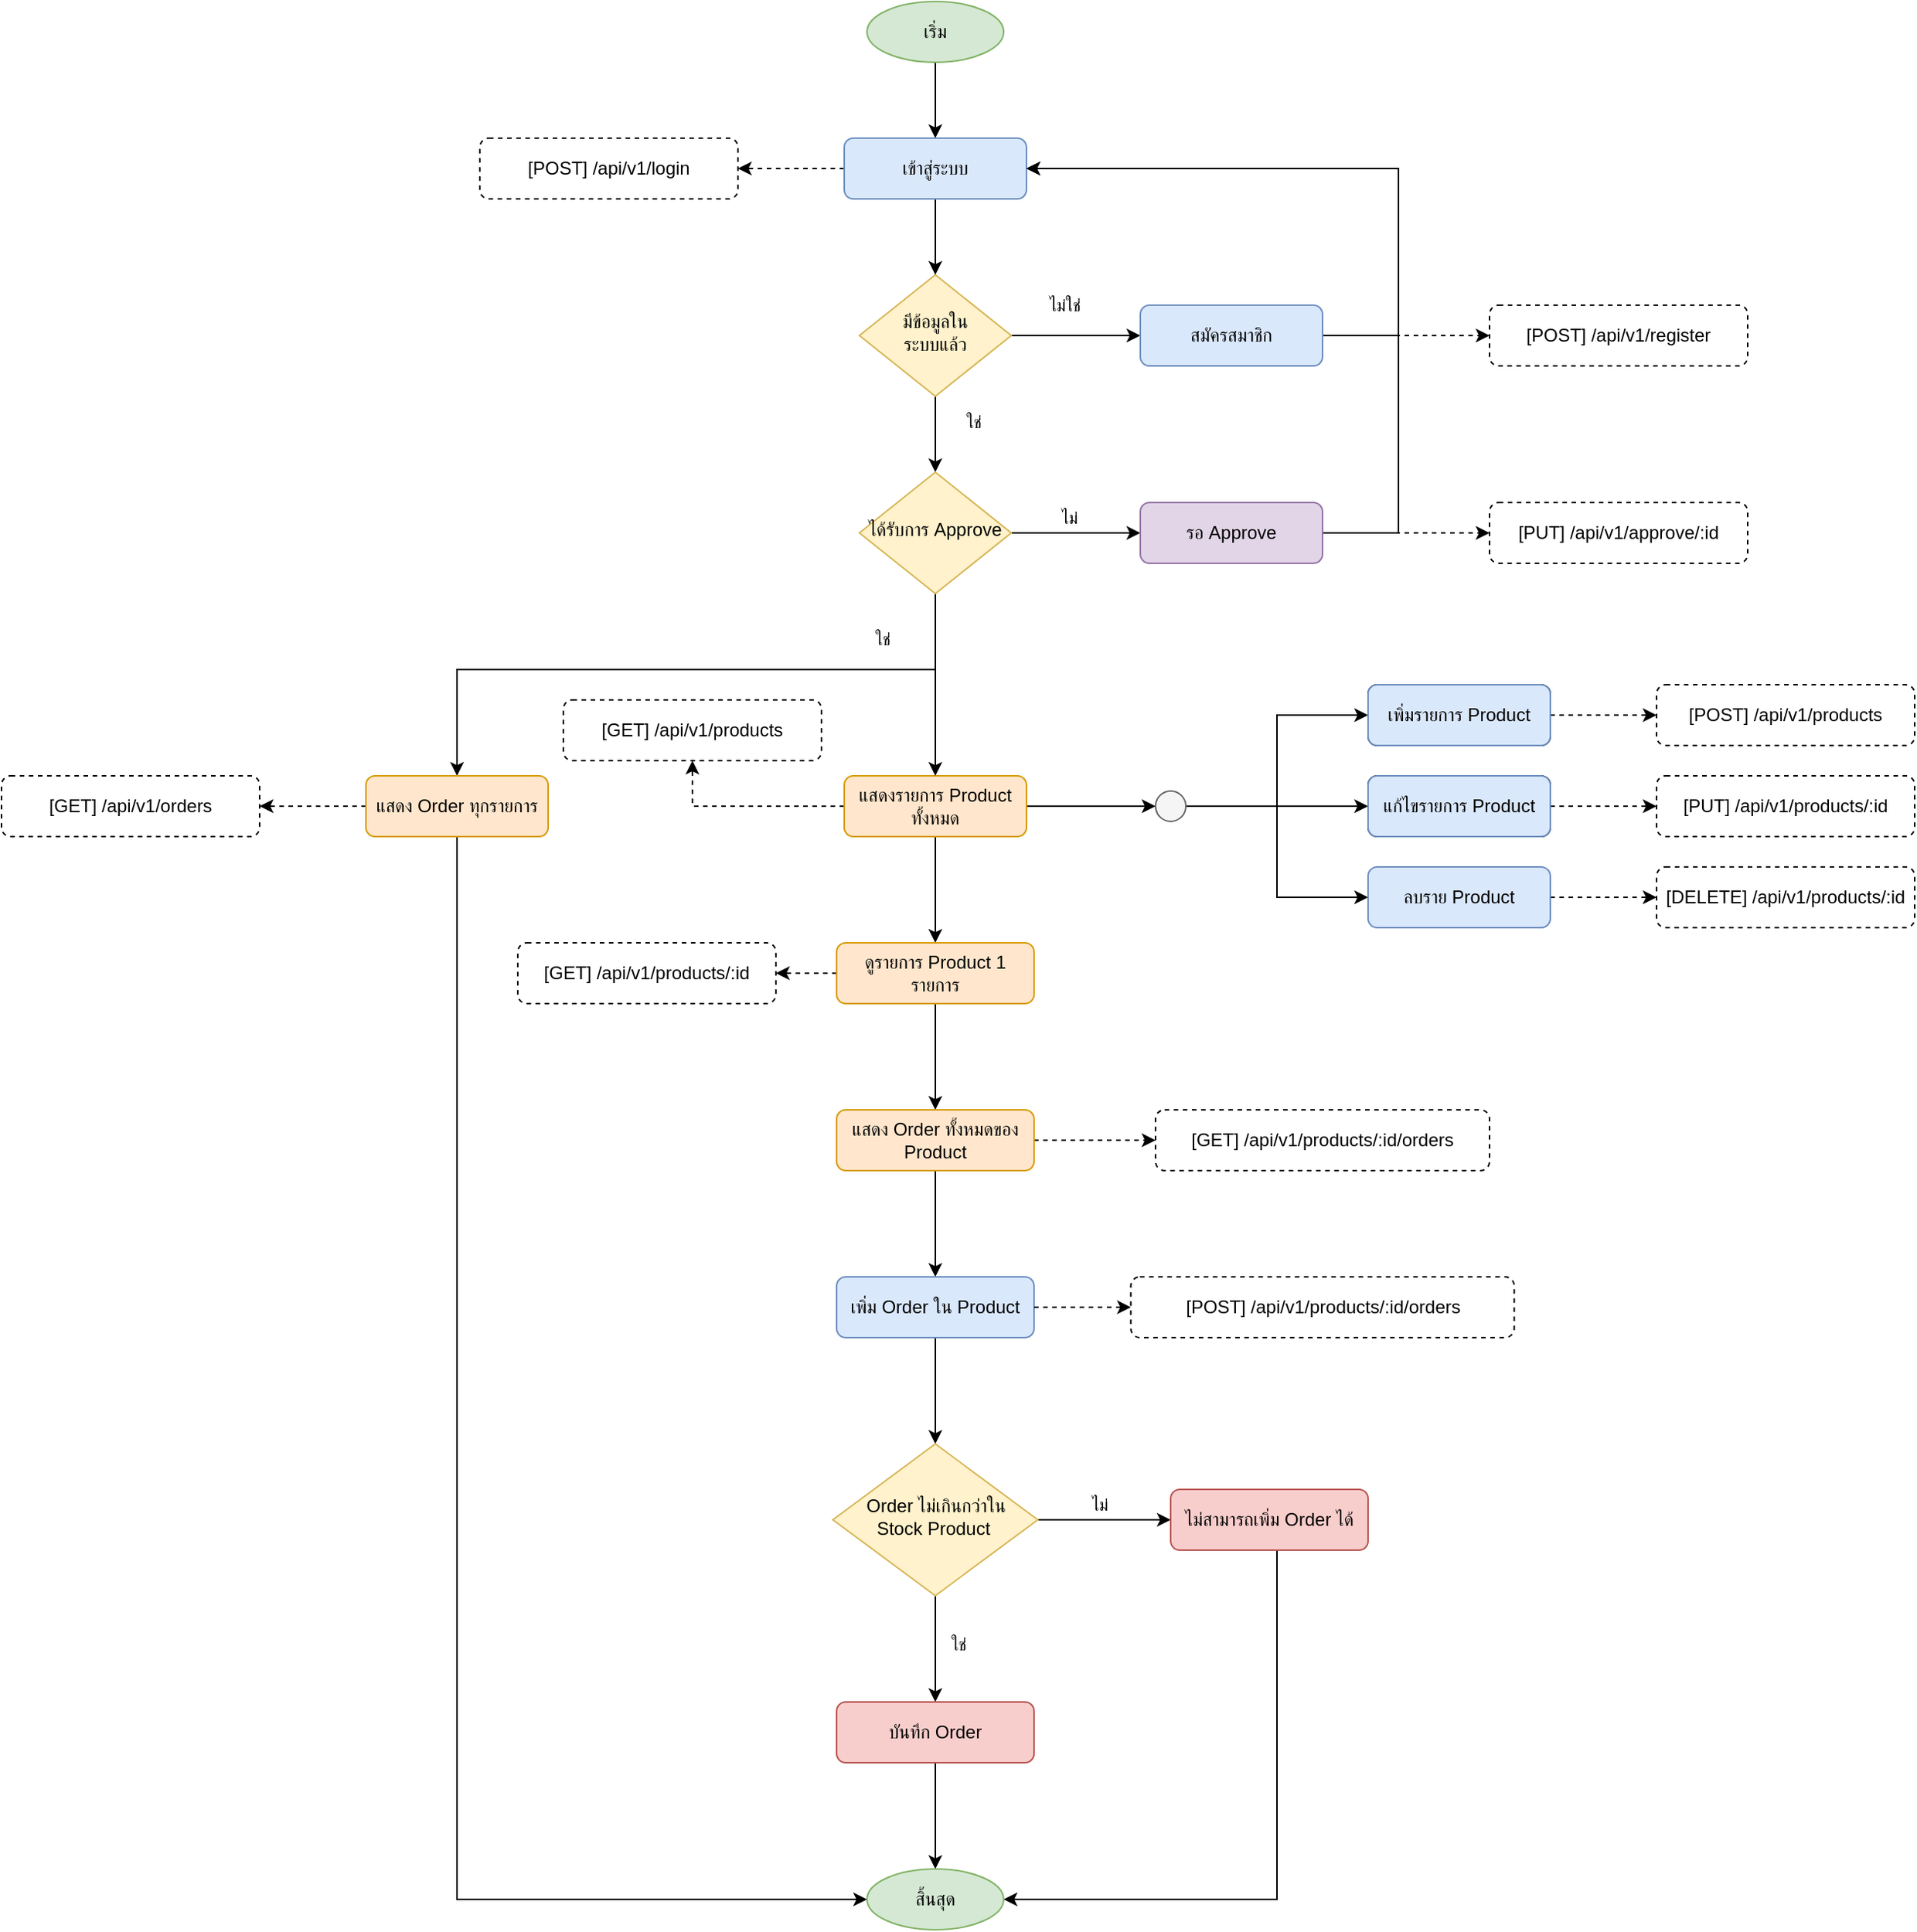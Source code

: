 <mxfile version="22.1.5" type="google">
  <diagram id="C5RBs43oDa-KdzZeNtuy" name="Page-1">
    <mxGraphModel grid="1" page="1" gridSize="10" guides="1" tooltips="1" connect="1" arrows="1" fold="1" pageScale="1" pageWidth="827" pageHeight="1169" math="0" shadow="0">
      <root>
        <mxCell id="WIyWlLk6GJQsqaUBKTNV-0" />
        <mxCell id="WIyWlLk6GJQsqaUBKTNV-1" parent="WIyWlLk6GJQsqaUBKTNV-0" />
        <mxCell id="yc3ue20r2o8cmDpV99F--3" style="edgeStyle=orthogonalEdgeStyle;rounded=0;orthogonalLoop=1;jettySize=auto;html=1;entryX=0.5;entryY=0;entryDx=0;entryDy=0;" edge="1" parent="WIyWlLk6GJQsqaUBKTNV-1" source="yc3ue20r2o8cmDpV99F--0" target="yc3ue20r2o8cmDpV99F--2">
          <mxGeometry relative="1" as="geometry" />
        </mxCell>
        <mxCell id="yc3ue20r2o8cmDpV99F--0" value="เริ่ม" style="ellipse;whiteSpace=wrap;html=1;fillColor=#d5e8d4;strokeColor=#82b366;" vertex="1" parent="WIyWlLk6GJQsqaUBKTNV-1">
          <mxGeometry x="370" y="30" width="90" height="40" as="geometry" />
        </mxCell>
        <mxCell id="yc3ue20r2o8cmDpV99F--6" style="edgeStyle=orthogonalEdgeStyle;rounded=0;orthogonalLoop=1;jettySize=auto;html=1;entryX=0.5;entryY=0;entryDx=0;entryDy=0;" edge="1" parent="WIyWlLk6GJQsqaUBKTNV-1" source="yc3ue20r2o8cmDpV99F--1" target="yc3ue20r2o8cmDpV99F--12">
          <mxGeometry relative="1" as="geometry">
            <mxPoint x="415" y="340" as="targetPoint" />
          </mxGeometry>
        </mxCell>
        <mxCell id="yc3ue20r2o8cmDpV99F--7" value="ใช่" style="edgeLabel;html=1;align=center;verticalAlign=middle;resizable=0;points=[];" connectable="0" vertex="1" parent="yc3ue20r2o8cmDpV99F--6">
          <mxGeometry x="-0.19" y="1" relative="1" as="geometry">
            <mxPoint x="24" y="-4" as="offset" />
          </mxGeometry>
        </mxCell>
        <mxCell id="yc3ue20r2o8cmDpV99F--9" style="edgeStyle=orthogonalEdgeStyle;rounded=0;orthogonalLoop=1;jettySize=auto;html=1;entryX=0;entryY=0.5;entryDx=0;entryDy=0;" edge="1" parent="WIyWlLk6GJQsqaUBKTNV-1" source="yc3ue20r2o8cmDpV99F--1" target="yc3ue20r2o8cmDpV99F--8">
          <mxGeometry relative="1" as="geometry" />
        </mxCell>
        <mxCell id="yc3ue20r2o8cmDpV99F--10" value="ไม่ใช่" style="edgeLabel;html=1;align=center;verticalAlign=middle;resizable=0;points=[];" connectable="0" vertex="1" parent="yc3ue20r2o8cmDpV99F--9">
          <mxGeometry x="-0.173" relative="1" as="geometry">
            <mxPoint y="-20" as="offset" />
          </mxGeometry>
        </mxCell>
        <mxCell id="yc3ue20r2o8cmDpV99F--1" value="มีข้อมูลใน&lt;br&gt;ระบบแล้ว" style="rhombus;whiteSpace=wrap;html=1;shadow=0;fontFamily=Helvetica;fontSize=12;align=center;strokeWidth=1;spacing=6;spacingTop=-4;fillColor=#fff2cc;strokeColor=#d6b656;" vertex="1" parent="WIyWlLk6GJQsqaUBKTNV-1">
          <mxGeometry x="365" y="210" width="100" height="80" as="geometry" />
        </mxCell>
        <mxCell id="yc3ue20r2o8cmDpV99F--4" style="edgeStyle=orthogonalEdgeStyle;rounded=0;orthogonalLoop=1;jettySize=auto;html=1;entryX=0.5;entryY=0;entryDx=0;entryDy=0;" edge="1" parent="WIyWlLk6GJQsqaUBKTNV-1" source="yc3ue20r2o8cmDpV99F--2" target="yc3ue20r2o8cmDpV99F--1">
          <mxGeometry relative="1" as="geometry" />
        </mxCell>
        <mxCell id="yc3ue20r2o8cmDpV99F--86" style="edgeStyle=orthogonalEdgeStyle;rounded=0;orthogonalLoop=1;jettySize=auto;html=1;entryX=1;entryY=0.5;entryDx=0;entryDy=0;dashed=1;" edge="1" parent="WIyWlLk6GJQsqaUBKTNV-1" source="yc3ue20r2o8cmDpV99F--2" target="yc3ue20r2o8cmDpV99F--72">
          <mxGeometry relative="1" as="geometry" />
        </mxCell>
        <mxCell id="yc3ue20r2o8cmDpV99F--2" value="เข้าสู่ระบบ" style="rounded=1;whiteSpace=wrap;html=1;fontSize=12;glass=0;strokeWidth=1;shadow=0;fillColor=#dae8fc;strokeColor=#6c8ebf;" vertex="1" parent="WIyWlLk6GJQsqaUBKTNV-1">
          <mxGeometry x="355" y="120" width="120" height="40" as="geometry" />
        </mxCell>
        <mxCell id="yc3ue20r2o8cmDpV99F--30" style="edgeStyle=orthogonalEdgeStyle;rounded=0;orthogonalLoop=1;jettySize=auto;html=1;entryX=0;entryY=0.5;entryDx=0;entryDy=0;" edge="1" parent="WIyWlLk6GJQsqaUBKTNV-1" source="yc3ue20r2o8cmDpV99F--5" target="yc3ue20r2o8cmDpV99F--31">
          <mxGeometry relative="1" as="geometry">
            <mxPoint x="530" y="560" as="targetPoint" />
          </mxGeometry>
        </mxCell>
        <mxCell id="yc3ue20r2o8cmDpV99F--41" style="edgeStyle=orthogonalEdgeStyle;rounded=0;orthogonalLoop=1;jettySize=auto;html=1;entryX=0.5;entryY=0;entryDx=0;entryDy=0;" edge="1" parent="WIyWlLk6GJQsqaUBKTNV-1" source="yc3ue20r2o8cmDpV99F--5" target="yc3ue20r2o8cmDpV99F--40">
          <mxGeometry relative="1" as="geometry" />
        </mxCell>
        <mxCell id="yc3ue20r2o8cmDpV99F--90" style="edgeStyle=orthogonalEdgeStyle;rounded=0;orthogonalLoop=1;jettySize=auto;html=1;entryX=0.5;entryY=1;entryDx=0;entryDy=0;dashed=1;" edge="1" parent="WIyWlLk6GJQsqaUBKTNV-1" source="yc3ue20r2o8cmDpV99F--5" target="yc3ue20r2o8cmDpV99F--88">
          <mxGeometry relative="1" as="geometry" />
        </mxCell>
        <mxCell id="yc3ue20r2o8cmDpV99F--5" value="แสดงรายการ Product ทั้งหมด" style="rounded=1;whiteSpace=wrap;html=1;fontSize=12;glass=0;strokeWidth=1;shadow=0;fillColor=#ffe6cc;strokeColor=#d79b00;" vertex="1" parent="WIyWlLk6GJQsqaUBKTNV-1">
          <mxGeometry x="355" y="540" width="120" height="40" as="geometry" />
        </mxCell>
        <mxCell id="yc3ue20r2o8cmDpV99F--11" style="edgeStyle=orthogonalEdgeStyle;rounded=0;orthogonalLoop=1;jettySize=auto;html=1;entryX=1;entryY=0.5;entryDx=0;entryDy=0;" edge="1" parent="WIyWlLk6GJQsqaUBKTNV-1" source="yc3ue20r2o8cmDpV99F--8" target="yc3ue20r2o8cmDpV99F--2">
          <mxGeometry relative="1" as="geometry">
            <Array as="points">
              <mxPoint x="720" y="250" />
              <mxPoint x="720" y="140" />
            </Array>
          </mxGeometry>
        </mxCell>
        <mxCell id="yc3ue20r2o8cmDpV99F--85" style="edgeStyle=orthogonalEdgeStyle;rounded=0;orthogonalLoop=1;jettySize=auto;html=1;entryX=0;entryY=0.5;entryDx=0;entryDy=0;dashed=1;" edge="1" parent="WIyWlLk6GJQsqaUBKTNV-1" source="yc3ue20r2o8cmDpV99F--8" target="yc3ue20r2o8cmDpV99F--75">
          <mxGeometry relative="1" as="geometry" />
        </mxCell>
        <mxCell id="yc3ue20r2o8cmDpV99F--8" value="สมัครสมาชิก" style="rounded=1;whiteSpace=wrap;html=1;fontSize=12;glass=0;strokeWidth=1;shadow=0;fillColor=#dae8fc;strokeColor=#6c8ebf;" vertex="1" parent="WIyWlLk6GJQsqaUBKTNV-1">
          <mxGeometry x="550" y="230" width="120" height="40" as="geometry" />
        </mxCell>
        <mxCell id="yc3ue20r2o8cmDpV99F--13" style="edgeStyle=orthogonalEdgeStyle;rounded=0;orthogonalLoop=1;jettySize=auto;html=1;entryX=0.5;entryY=0;entryDx=0;entryDy=0;exitX=0.5;exitY=1;exitDx=0;exitDy=0;" edge="1" parent="WIyWlLk6GJQsqaUBKTNV-1" source="yc3ue20r2o8cmDpV99F--12" target="yc3ue20r2o8cmDpV99F--5">
          <mxGeometry relative="1" as="geometry">
            <mxPoint x="415" y="470" as="sourcePoint" />
          </mxGeometry>
        </mxCell>
        <mxCell id="yc3ue20r2o8cmDpV99F--14" value="ใช่" style="edgeLabel;html=1;align=center;verticalAlign=middle;resizable=0;points=[];" connectable="0" vertex="1" parent="yc3ue20r2o8cmDpV99F--13">
          <mxGeometry x="-0.249" y="1" relative="1" as="geometry">
            <mxPoint x="-36" y="-15" as="offset" />
          </mxGeometry>
        </mxCell>
        <mxCell id="yc3ue20r2o8cmDpV99F--19" style="edgeStyle=orthogonalEdgeStyle;rounded=0;orthogonalLoop=1;jettySize=auto;html=1;entryX=0;entryY=0.5;entryDx=0;entryDy=0;" edge="1" parent="WIyWlLk6GJQsqaUBKTNV-1" source="yc3ue20r2o8cmDpV99F--12" target="yc3ue20r2o8cmDpV99F--17">
          <mxGeometry relative="1" as="geometry" />
        </mxCell>
        <mxCell id="yc3ue20r2o8cmDpV99F--20" value="ไม่" style="edgeLabel;html=1;align=center;verticalAlign=middle;resizable=0;points=[];" connectable="0" vertex="1" parent="yc3ue20r2o8cmDpV99F--19">
          <mxGeometry x="-0.114" y="1" relative="1" as="geometry">
            <mxPoint y="-9" as="offset" />
          </mxGeometry>
        </mxCell>
        <mxCell id="yc3ue20r2o8cmDpV99F--46" style="edgeStyle=orthogonalEdgeStyle;rounded=0;orthogonalLoop=1;jettySize=auto;html=1;entryX=0.5;entryY=0;entryDx=0;entryDy=0;" edge="1" parent="WIyWlLk6GJQsqaUBKTNV-1" source="yc3ue20r2o8cmDpV99F--12" target="yc3ue20r2o8cmDpV99F--45">
          <mxGeometry relative="1" as="geometry">
            <Array as="points">
              <mxPoint x="415" y="470" />
              <mxPoint x="100" y="470" />
            </Array>
          </mxGeometry>
        </mxCell>
        <mxCell id="yc3ue20r2o8cmDpV99F--12" value="ได้รับการ Approve" style="rhombus;whiteSpace=wrap;html=1;shadow=0;fontFamily=Helvetica;fontSize=12;align=center;strokeWidth=1;spacing=6;spacingTop=-4;fillColor=#fff2cc;strokeColor=#d6b656;" vertex="1" parent="WIyWlLk6GJQsqaUBKTNV-1">
          <mxGeometry x="365" y="340" width="100" height="80" as="geometry" />
        </mxCell>
        <mxCell id="yc3ue20r2o8cmDpV99F--21" style="edgeStyle=orthogonalEdgeStyle;rounded=0;orthogonalLoop=1;jettySize=auto;html=1;entryX=1;entryY=0.5;entryDx=0;entryDy=0;" edge="1" parent="WIyWlLk6GJQsqaUBKTNV-1" source="yc3ue20r2o8cmDpV99F--17" target="yc3ue20r2o8cmDpV99F--2">
          <mxGeometry relative="1" as="geometry">
            <Array as="points">
              <mxPoint x="720" y="380" />
              <mxPoint x="720" y="140" />
            </Array>
          </mxGeometry>
        </mxCell>
        <mxCell id="yc3ue20r2o8cmDpV99F--84" style="edgeStyle=orthogonalEdgeStyle;rounded=0;orthogonalLoop=1;jettySize=auto;html=1;entryX=0;entryY=0.5;entryDx=0;entryDy=0;dashed=1;" edge="1" parent="WIyWlLk6GJQsqaUBKTNV-1" source="yc3ue20r2o8cmDpV99F--17" target="yc3ue20r2o8cmDpV99F--76">
          <mxGeometry relative="1" as="geometry" />
        </mxCell>
        <mxCell id="yc3ue20r2o8cmDpV99F--17" value="รอ Approve" style="rounded=1;whiteSpace=wrap;html=1;fontSize=12;glass=0;strokeWidth=1;shadow=0;fillColor=#e1d5e7;strokeColor=#9673a6;" vertex="1" parent="WIyWlLk6GJQsqaUBKTNV-1">
          <mxGeometry x="550" y="360" width="120" height="40" as="geometry" />
        </mxCell>
        <mxCell id="yc3ue20r2o8cmDpV99F--36" style="edgeStyle=orthogonalEdgeStyle;rounded=0;orthogonalLoop=1;jettySize=auto;html=1;entryX=0;entryY=0.5;entryDx=0;entryDy=0;" edge="1" parent="WIyWlLk6GJQsqaUBKTNV-1" source="yc3ue20r2o8cmDpV99F--31" target="yc3ue20r2o8cmDpV99F--32">
          <mxGeometry relative="1" as="geometry" />
        </mxCell>
        <mxCell id="yc3ue20r2o8cmDpV99F--37" style="edgeStyle=orthogonalEdgeStyle;rounded=0;orthogonalLoop=1;jettySize=auto;html=1;entryX=0;entryY=0.5;entryDx=0;entryDy=0;" edge="1" parent="WIyWlLk6GJQsqaUBKTNV-1" source="yc3ue20r2o8cmDpV99F--31" target="yc3ue20r2o8cmDpV99F--33">
          <mxGeometry relative="1" as="geometry" />
        </mxCell>
        <mxCell id="yc3ue20r2o8cmDpV99F--38" style="edgeStyle=orthogonalEdgeStyle;rounded=0;orthogonalLoop=1;jettySize=auto;html=1;entryX=0;entryY=0.5;entryDx=0;entryDy=0;" edge="1" parent="WIyWlLk6GJQsqaUBKTNV-1" source="yc3ue20r2o8cmDpV99F--31" target="yc3ue20r2o8cmDpV99F--34">
          <mxGeometry relative="1" as="geometry" />
        </mxCell>
        <mxCell id="yc3ue20r2o8cmDpV99F--31" value="" style="ellipse;whiteSpace=wrap;html=1;aspect=fixed;fillColor=#f5f5f5;fontColor=#333333;strokeColor=#666666;" vertex="1" parent="WIyWlLk6GJQsqaUBKTNV-1">
          <mxGeometry x="560" y="550" width="20" height="20" as="geometry" />
        </mxCell>
        <mxCell id="yc3ue20r2o8cmDpV99F--32" value="เพิ่มรายการ Product" style="rounded=1;whiteSpace=wrap;html=1;fontSize=12;glass=0;strokeWidth=1;shadow=0;" vertex="1" parent="WIyWlLk6GJQsqaUBKTNV-1">
          <mxGeometry x="700" y="480" width="120" height="40" as="geometry" />
        </mxCell>
        <mxCell id="yc3ue20r2o8cmDpV99F--33" value="แก้ไขรายการ Product" style="rounded=1;whiteSpace=wrap;html=1;fontSize=12;glass=0;strokeWidth=1;shadow=0;" vertex="1" parent="WIyWlLk6GJQsqaUBKTNV-1">
          <mxGeometry x="700" y="540" width="120" height="40" as="geometry" />
        </mxCell>
        <mxCell id="yc3ue20r2o8cmDpV99F--83" style="edgeStyle=orthogonalEdgeStyle;rounded=0;orthogonalLoop=1;jettySize=auto;html=1;entryX=0;entryY=0.5;entryDx=0;entryDy=0;dashed=1;" edge="1" parent="WIyWlLk6GJQsqaUBKTNV-1" source="yc3ue20r2o8cmDpV99F--34" target="yc3ue20r2o8cmDpV99F--80">
          <mxGeometry relative="1" as="geometry" />
        </mxCell>
        <mxCell id="yc3ue20r2o8cmDpV99F--34" value="ลบราย Product" style="rounded=1;whiteSpace=wrap;html=1;fontSize=12;glass=0;strokeWidth=1;shadow=0;fillColor=#dae8fc;strokeColor=#6c8ebf;" vertex="1" parent="WIyWlLk6GJQsqaUBKTNV-1">
          <mxGeometry x="700" y="600" width="120" height="40" as="geometry" />
        </mxCell>
        <mxCell id="yc3ue20r2o8cmDpV99F--43" style="edgeStyle=orthogonalEdgeStyle;rounded=0;orthogonalLoop=1;jettySize=auto;html=1;entryX=0.5;entryY=0;entryDx=0;entryDy=0;" edge="1" parent="WIyWlLk6GJQsqaUBKTNV-1" source="yc3ue20r2o8cmDpV99F--40" target="yc3ue20r2o8cmDpV99F--42">
          <mxGeometry relative="1" as="geometry" />
        </mxCell>
        <mxCell id="yc3ue20r2o8cmDpV99F--92" style="edgeStyle=orthogonalEdgeStyle;rounded=0;orthogonalLoop=1;jettySize=auto;html=1;entryX=1;entryY=0.5;entryDx=0;entryDy=0;dashed=1;" edge="1" parent="WIyWlLk6GJQsqaUBKTNV-1" source="yc3ue20r2o8cmDpV99F--40" target="yc3ue20r2o8cmDpV99F--91">
          <mxGeometry relative="1" as="geometry" />
        </mxCell>
        <mxCell id="yc3ue20r2o8cmDpV99F--40" value="ดูรายการ Product 1 รายการ" style="rounded=1;whiteSpace=wrap;html=1;fontSize=12;glass=0;strokeWidth=1;shadow=0;fillColor=#ffe6cc;strokeColor=#d79b00;" vertex="1" parent="WIyWlLk6GJQsqaUBKTNV-1">
          <mxGeometry x="350" y="650" width="130" height="40" as="geometry" />
        </mxCell>
        <mxCell id="yc3ue20r2o8cmDpV99F--57" style="edgeStyle=orthogonalEdgeStyle;rounded=0;orthogonalLoop=1;jettySize=auto;html=1;entryX=0.5;entryY=0;entryDx=0;entryDy=0;" edge="1" parent="WIyWlLk6GJQsqaUBKTNV-1" source="yc3ue20r2o8cmDpV99F--42" target="yc3ue20r2o8cmDpV99F--47">
          <mxGeometry relative="1" as="geometry" />
        </mxCell>
        <mxCell id="yc3ue20r2o8cmDpV99F--95" style="edgeStyle=orthogonalEdgeStyle;rounded=0;orthogonalLoop=1;jettySize=auto;html=1;entryX=0;entryY=0.5;entryDx=0;entryDy=0;dashed=1;" edge="1" parent="WIyWlLk6GJQsqaUBKTNV-1" source="yc3ue20r2o8cmDpV99F--42" target="yc3ue20r2o8cmDpV99F--93">
          <mxGeometry relative="1" as="geometry" />
        </mxCell>
        <mxCell id="yc3ue20r2o8cmDpV99F--42" value="แสดง Order ทั้งหมดของ Product" style="rounded=1;whiteSpace=wrap;html=1;fontSize=12;glass=0;strokeWidth=1;shadow=0;fillColor=#ffe6cc;strokeColor=#d79b00;" vertex="1" parent="WIyWlLk6GJQsqaUBKTNV-1">
          <mxGeometry x="350" y="760" width="130" height="40" as="geometry" />
        </mxCell>
        <mxCell id="yc3ue20r2o8cmDpV99F--69" style="edgeStyle=orthogonalEdgeStyle;rounded=0;orthogonalLoop=1;jettySize=auto;html=1;entryX=0;entryY=0.5;entryDx=0;entryDy=0;" edge="1" parent="WIyWlLk6GJQsqaUBKTNV-1" source="yc3ue20r2o8cmDpV99F--45" target="yc3ue20r2o8cmDpV99F--66">
          <mxGeometry relative="1" as="geometry">
            <Array as="points">
              <mxPoint x="100" y="1280" />
            </Array>
          </mxGeometry>
        </mxCell>
        <mxCell id="yc3ue20r2o8cmDpV99F--89" style="edgeStyle=orthogonalEdgeStyle;rounded=0;orthogonalLoop=1;jettySize=auto;html=1;entryX=1;entryY=0.5;entryDx=0;entryDy=0;dashed=1;" edge="1" parent="WIyWlLk6GJQsqaUBKTNV-1" source="yc3ue20r2o8cmDpV99F--45" target="yc3ue20r2o8cmDpV99F--87">
          <mxGeometry relative="1" as="geometry" />
        </mxCell>
        <mxCell id="yc3ue20r2o8cmDpV99F--45" value="แสดง Order ทุกรายการ" style="rounded=1;whiteSpace=wrap;html=1;fontSize=12;glass=0;strokeWidth=1;shadow=0;fillColor=#ffe6cc;strokeColor=#d79b00;" vertex="1" parent="WIyWlLk6GJQsqaUBKTNV-1">
          <mxGeometry x="40" y="540" width="120" height="40" as="geometry" />
        </mxCell>
        <mxCell id="yc3ue20r2o8cmDpV99F--59" style="edgeStyle=orthogonalEdgeStyle;rounded=0;orthogonalLoop=1;jettySize=auto;html=1;entryX=0.5;entryY=0;entryDx=0;entryDy=0;" edge="1" parent="WIyWlLk6GJQsqaUBKTNV-1" source="yc3ue20r2o8cmDpV99F--47" target="yc3ue20r2o8cmDpV99F--56">
          <mxGeometry relative="1" as="geometry" />
        </mxCell>
        <mxCell id="yc3ue20r2o8cmDpV99F--47" value="เพิ่ม Order ใน Product" style="rounded=1;whiteSpace=wrap;html=1;fontSize=12;glass=0;strokeWidth=1;shadow=0;fillColor=#dae8fc;strokeColor=#6c8ebf;" vertex="1" parent="WIyWlLk6GJQsqaUBKTNV-1">
          <mxGeometry x="350" y="870" width="130" height="40" as="geometry" />
        </mxCell>
        <mxCell id="yc3ue20r2o8cmDpV99F--61" style="edgeStyle=orthogonalEdgeStyle;rounded=0;orthogonalLoop=1;jettySize=auto;html=1;entryX=0;entryY=0.5;entryDx=0;entryDy=0;" edge="1" parent="WIyWlLk6GJQsqaUBKTNV-1" source="yc3ue20r2o8cmDpV99F--56" target="yc3ue20r2o8cmDpV99F--60">
          <mxGeometry relative="1" as="geometry" />
        </mxCell>
        <mxCell id="yc3ue20r2o8cmDpV99F--71" value="ไม่" style="edgeLabel;html=1;align=center;verticalAlign=middle;resizable=0;points=[];" connectable="0" vertex="1" parent="yc3ue20r2o8cmDpV99F--61">
          <mxGeometry x="-0.074" relative="1" as="geometry">
            <mxPoint y="-10" as="offset" />
          </mxGeometry>
        </mxCell>
        <mxCell id="yc3ue20r2o8cmDpV99F--65" style="edgeStyle=orthogonalEdgeStyle;rounded=0;orthogonalLoop=1;jettySize=auto;html=1;entryX=0.5;entryY=0;entryDx=0;entryDy=0;" edge="1" parent="WIyWlLk6GJQsqaUBKTNV-1" source="yc3ue20r2o8cmDpV99F--56" target="yc3ue20r2o8cmDpV99F--64">
          <mxGeometry relative="1" as="geometry" />
        </mxCell>
        <mxCell id="yc3ue20r2o8cmDpV99F--70" value="ใช่" style="edgeLabel;html=1;align=center;verticalAlign=middle;resizable=0;points=[];" connectable="0" vertex="1" parent="yc3ue20r2o8cmDpV99F--65">
          <mxGeometry x="-0.081" relative="1" as="geometry">
            <mxPoint x="15" as="offset" />
          </mxGeometry>
        </mxCell>
        <mxCell id="yc3ue20r2o8cmDpV99F--56" value="Order ไม่เกินกว่าใน &lt;br&gt;Stock Product&amp;nbsp;" style="rhombus;whiteSpace=wrap;html=1;shadow=0;fontFamily=Helvetica;fontSize=12;align=center;strokeWidth=1;spacing=6;spacingTop=-4;fillColor=#fff2cc;strokeColor=#d6b656;" vertex="1" parent="WIyWlLk6GJQsqaUBKTNV-1">
          <mxGeometry x="347.5" y="980" width="135" height="100" as="geometry" />
        </mxCell>
        <mxCell id="yc3ue20r2o8cmDpV99F--67" style="edgeStyle=orthogonalEdgeStyle;rounded=0;orthogonalLoop=1;jettySize=auto;html=1;entryX=1;entryY=0.5;entryDx=0;entryDy=0;" edge="1" parent="WIyWlLk6GJQsqaUBKTNV-1" source="yc3ue20r2o8cmDpV99F--60" target="yc3ue20r2o8cmDpV99F--66">
          <mxGeometry relative="1" as="geometry">
            <Array as="points">
              <mxPoint x="640" y="1280" />
            </Array>
          </mxGeometry>
        </mxCell>
        <mxCell id="yc3ue20r2o8cmDpV99F--60" value="ไม่สามารถเพิ่ม Order ได้" style="rounded=1;whiteSpace=wrap;html=1;fontSize=12;glass=0;strokeWidth=1;shadow=0;fillColor=#f8cecc;strokeColor=#b85450;" vertex="1" parent="WIyWlLk6GJQsqaUBKTNV-1">
          <mxGeometry x="570" y="1010" width="130" height="40" as="geometry" />
        </mxCell>
        <mxCell id="yc3ue20r2o8cmDpV99F--68" style="edgeStyle=orthogonalEdgeStyle;rounded=0;orthogonalLoop=1;jettySize=auto;html=1;entryX=0.5;entryY=0;entryDx=0;entryDy=0;" edge="1" parent="WIyWlLk6GJQsqaUBKTNV-1" source="yc3ue20r2o8cmDpV99F--64" target="yc3ue20r2o8cmDpV99F--66">
          <mxGeometry relative="1" as="geometry" />
        </mxCell>
        <mxCell id="hpOHP29Kz4U3IoSEyMz3-1" style="edgeStyle=orthogonalEdgeStyle;rounded=0;orthogonalLoop=1;jettySize=auto;html=1;entryX=0;entryY=0.5;entryDx=0;entryDy=0;dashed=1;exitX=1;exitY=0.5;exitDx=0;exitDy=0;" edge="1" parent="WIyWlLk6GJQsqaUBKTNV-1" source="yc3ue20r2o8cmDpV99F--47" target="hpOHP29Kz4U3IoSEyMz3-0">
          <mxGeometry relative="1" as="geometry">
            <Array as="points">
              <mxPoint x="520" y="890" />
              <mxPoint x="520" y="890" />
            </Array>
          </mxGeometry>
        </mxCell>
        <mxCell id="yc3ue20r2o8cmDpV99F--64" value="บันทึก Order" style="rounded=1;whiteSpace=wrap;html=1;fontSize=12;glass=0;strokeWidth=1;shadow=0;fillColor=#f8cecc;strokeColor=#b85450;" vertex="1" parent="WIyWlLk6GJQsqaUBKTNV-1">
          <mxGeometry x="350" y="1150" width="130" height="40" as="geometry" />
        </mxCell>
        <mxCell id="yc3ue20r2o8cmDpV99F--66" value="สิ้นสุด" style="ellipse;whiteSpace=wrap;html=1;fillColor=#d5e8d4;strokeColor=#82b366;" vertex="1" parent="WIyWlLk6GJQsqaUBKTNV-1">
          <mxGeometry x="370" y="1260" width="90" height="40" as="geometry" />
        </mxCell>
        <mxCell id="yc3ue20r2o8cmDpV99F--72" value="[POST] /api/v1/login" style="rounded=1;whiteSpace=wrap;html=1;fontSize=12;glass=0;strokeWidth=1;shadow=0;dashed=1;fillColor=#FFFFFF;" vertex="1" parent="WIyWlLk6GJQsqaUBKTNV-1">
          <mxGeometry x="115" y="120" width="170" height="40" as="geometry" />
        </mxCell>
        <mxCell id="yc3ue20r2o8cmDpV99F--81" style="edgeStyle=orthogonalEdgeStyle;rounded=0;orthogonalLoop=1;jettySize=auto;html=1;entryX=0;entryY=0.5;entryDx=0;entryDy=0;dashed=1;" edge="1" parent="WIyWlLk6GJQsqaUBKTNV-1" source="yc3ue20r2o8cmDpV99F--73" target="yc3ue20r2o8cmDpV99F--77">
          <mxGeometry relative="1" as="geometry" />
        </mxCell>
        <mxCell id="yc3ue20r2o8cmDpV99F--73" value="เพิ่มรายการ Product" style="rounded=1;whiteSpace=wrap;html=1;fontSize=12;glass=0;strokeWidth=1;shadow=0;fillColor=#dae8fc;strokeColor=#6c8ebf;" vertex="1" parent="WIyWlLk6GJQsqaUBKTNV-1">
          <mxGeometry x="700" y="480" width="120" height="40" as="geometry" />
        </mxCell>
        <mxCell id="yc3ue20r2o8cmDpV99F--82" style="edgeStyle=orthogonalEdgeStyle;rounded=0;orthogonalLoop=1;jettySize=auto;html=1;entryX=0;entryY=0.5;entryDx=0;entryDy=0;dashed=1;" edge="1" parent="WIyWlLk6GJQsqaUBKTNV-1" source="yc3ue20r2o8cmDpV99F--74" target="yc3ue20r2o8cmDpV99F--79">
          <mxGeometry relative="1" as="geometry" />
        </mxCell>
        <mxCell id="yc3ue20r2o8cmDpV99F--74" value="แก้ไขรายการ Product" style="rounded=1;whiteSpace=wrap;html=1;fontSize=12;glass=0;strokeWidth=1;shadow=0;fillColor=#dae8fc;strokeColor=#6c8ebf;" vertex="1" parent="WIyWlLk6GJQsqaUBKTNV-1">
          <mxGeometry x="700" y="540" width="120" height="40" as="geometry" />
        </mxCell>
        <mxCell id="yc3ue20r2o8cmDpV99F--75" value="[POST] /api/v1/register" style="rounded=1;whiteSpace=wrap;html=1;fontSize=12;glass=0;strokeWidth=1;shadow=0;dashed=1;fillColor=#FFFFFF;" vertex="1" parent="WIyWlLk6GJQsqaUBKTNV-1">
          <mxGeometry x="780" y="230" width="170" height="40" as="geometry" />
        </mxCell>
        <mxCell id="yc3ue20r2o8cmDpV99F--76" value="[PUT] /api/v1/approve/:id" style="rounded=1;whiteSpace=wrap;html=1;fontSize=12;glass=0;strokeWidth=1;shadow=0;dashed=1;fillColor=#FFFFFF;" vertex="1" parent="WIyWlLk6GJQsqaUBKTNV-1">
          <mxGeometry x="780" y="360" width="170" height="40" as="geometry" />
        </mxCell>
        <mxCell id="yc3ue20r2o8cmDpV99F--77" value="[POST] /api/v1/products" style="rounded=1;whiteSpace=wrap;html=1;fontSize=12;glass=0;strokeWidth=1;shadow=0;dashed=1;fillColor=#FFFFFF;" vertex="1" parent="WIyWlLk6GJQsqaUBKTNV-1">
          <mxGeometry x="890" y="480" width="170" height="40" as="geometry" />
        </mxCell>
        <mxCell id="yc3ue20r2o8cmDpV99F--79" value="[PUT] /api/v1/products/:id" style="rounded=1;whiteSpace=wrap;html=1;fontSize=12;glass=0;strokeWidth=1;shadow=0;dashed=1;fillColor=#FFFFFF;" vertex="1" parent="WIyWlLk6GJQsqaUBKTNV-1">
          <mxGeometry x="890" y="540" width="170" height="40" as="geometry" />
        </mxCell>
        <mxCell id="yc3ue20r2o8cmDpV99F--80" value="[DELETE] /api/v1/products/:id" style="rounded=1;whiteSpace=wrap;html=1;fontSize=12;glass=0;strokeWidth=1;shadow=0;dashed=1;fillColor=#FFFFFF;" vertex="1" parent="WIyWlLk6GJQsqaUBKTNV-1">
          <mxGeometry x="890" y="600" width="170" height="40" as="geometry" />
        </mxCell>
        <mxCell id="yc3ue20r2o8cmDpV99F--87" value="[GET] /api/v1/orders" style="rounded=1;whiteSpace=wrap;html=1;fontSize=12;glass=0;strokeWidth=1;shadow=0;dashed=1;fillColor=#FFFFFF;" vertex="1" parent="WIyWlLk6GJQsqaUBKTNV-1">
          <mxGeometry x="-200" y="540" width="170" height="40" as="geometry" />
        </mxCell>
        <mxCell id="yc3ue20r2o8cmDpV99F--88" value="[GET] /api/v1/products" style="rounded=1;whiteSpace=wrap;html=1;fontSize=12;glass=0;strokeWidth=1;shadow=0;dashed=1;fillColor=#FFFFFF;" vertex="1" parent="WIyWlLk6GJQsqaUBKTNV-1">
          <mxGeometry x="170" y="490" width="170" height="40" as="geometry" />
        </mxCell>
        <mxCell id="yc3ue20r2o8cmDpV99F--91" value="[GET] /api/v1/products/:id" style="rounded=1;whiteSpace=wrap;html=1;fontSize=12;glass=0;strokeWidth=1;shadow=0;dashed=1;fillColor=#FFFFFF;" vertex="1" parent="WIyWlLk6GJQsqaUBKTNV-1">
          <mxGeometry x="140" y="650" width="170" height="40" as="geometry" />
        </mxCell>
        <mxCell id="yc3ue20r2o8cmDpV99F--93" value="[GET] /api/v1/products/:id/orders" style="rounded=1;whiteSpace=wrap;html=1;fontSize=12;glass=0;strokeWidth=1;shadow=0;dashed=1;fillColor=#FFFFFF;" vertex="1" parent="WIyWlLk6GJQsqaUBKTNV-1">
          <mxGeometry x="560" y="760" width="220" height="40" as="geometry" />
        </mxCell>
        <mxCell id="hpOHP29Kz4U3IoSEyMz3-0" value="[POST] /api/v1/products/:id/orders" style="rounded=1;whiteSpace=wrap;html=1;fontSize=12;glass=0;strokeWidth=1;shadow=0;dashed=1;fillColor=#FFFFFF;" vertex="1" parent="WIyWlLk6GJQsqaUBKTNV-1">
          <mxGeometry x="543.75" y="870" width="252.5" height="40" as="geometry" />
        </mxCell>
      </root>
    </mxGraphModel>
  </diagram>
</mxfile>

